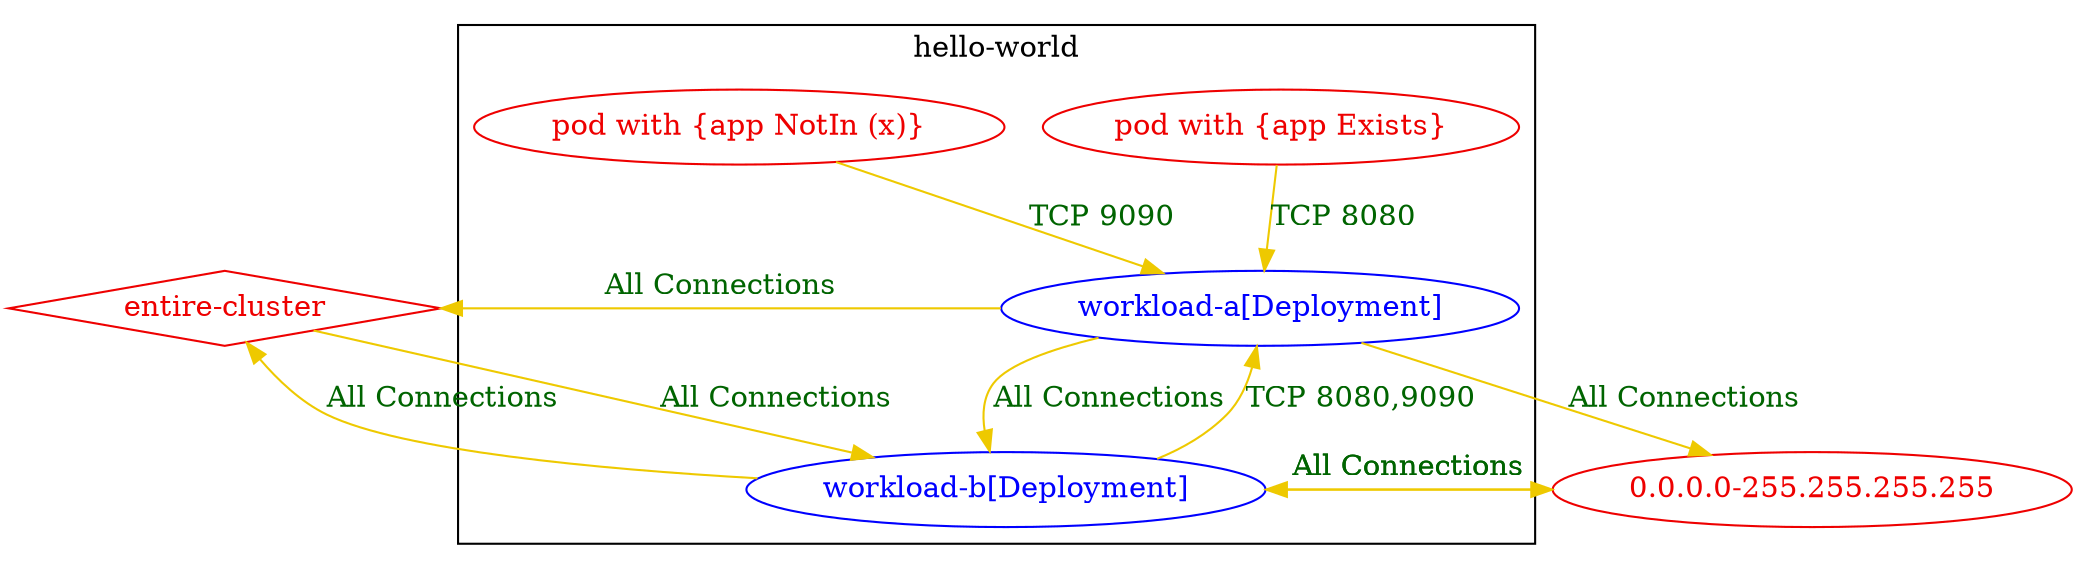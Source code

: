 digraph {
	subgraph "cluster_hello_world" {
		color="black"
		fontcolor="black"
		"hello-world/workload-a[Deployment]" [label="workload-a[Deployment]" color="blue" fontcolor="blue"]
		"hello-world/workload-b[Deployment]" [label="workload-b[Deployment]" color="blue" fontcolor="blue"]
		"pod with {app Exists}_in_hello-world" [label="pod with {app Exists}" color="red2" fontcolor="red2"]
		"pod with {app NotIn (x)}_in_hello-world" [label="pod with {app NotIn (x)}" color="red2" fontcolor="red2"]
		label="hello-world"
	}
	"0.0.0.0-255.255.255.255" [label="0.0.0.0-255.255.255.255" color="red2" fontcolor="red2"]
	"entire-cluster" [label="entire-cluster" color="red2" fontcolor="red2" shape=diamond]
	"0.0.0.0-255.255.255.255" -> "hello-world/workload-b[Deployment]" [label="All Connections" color="gold2" fontcolor="darkgreen"]
	"entire-cluster" -> "hello-world/workload-b[Deployment]" [label="All Connections" color="gold2" fontcolor="darkgreen" weight=1]
	"hello-world/workload-a[Deployment]" -> "0.0.0.0-255.255.255.255" [label="All Connections" color="gold2" fontcolor="darkgreen"]
	"hello-world/workload-a[Deployment]" -> "entire-cluster" [label="All Connections" color="gold2" fontcolor="darkgreen" weight=0.5]
	"hello-world/workload-a[Deployment]" -> "hello-world/workload-b[Deployment]" [label="All Connections" color="gold2" fontcolor="darkgreen"]
	"hello-world/workload-b[Deployment]" -> "0.0.0.0-255.255.255.255" [label="All Connections" color="gold2" fontcolor="darkgreen"]
	"hello-world/workload-b[Deployment]" -> "entire-cluster" [label="All Connections" color="gold2" fontcolor="darkgreen" weight=0.5]
	"hello-world/workload-b[Deployment]" -> "hello-world/workload-a[Deployment]" [label="TCP 8080,9090" color="gold2" fontcolor="darkgreen"]
	"pod with {app Exists}_in_hello-world" -> "hello-world/workload-a[Deployment]" [label="TCP 8080" color="gold2" fontcolor="darkgreen" weight=1]
	"pod with {app NotIn (x)}_in_hello-world" -> "hello-world/workload-a[Deployment]" [label="TCP 9090" color="gold2" fontcolor="darkgreen" weight=1]
}